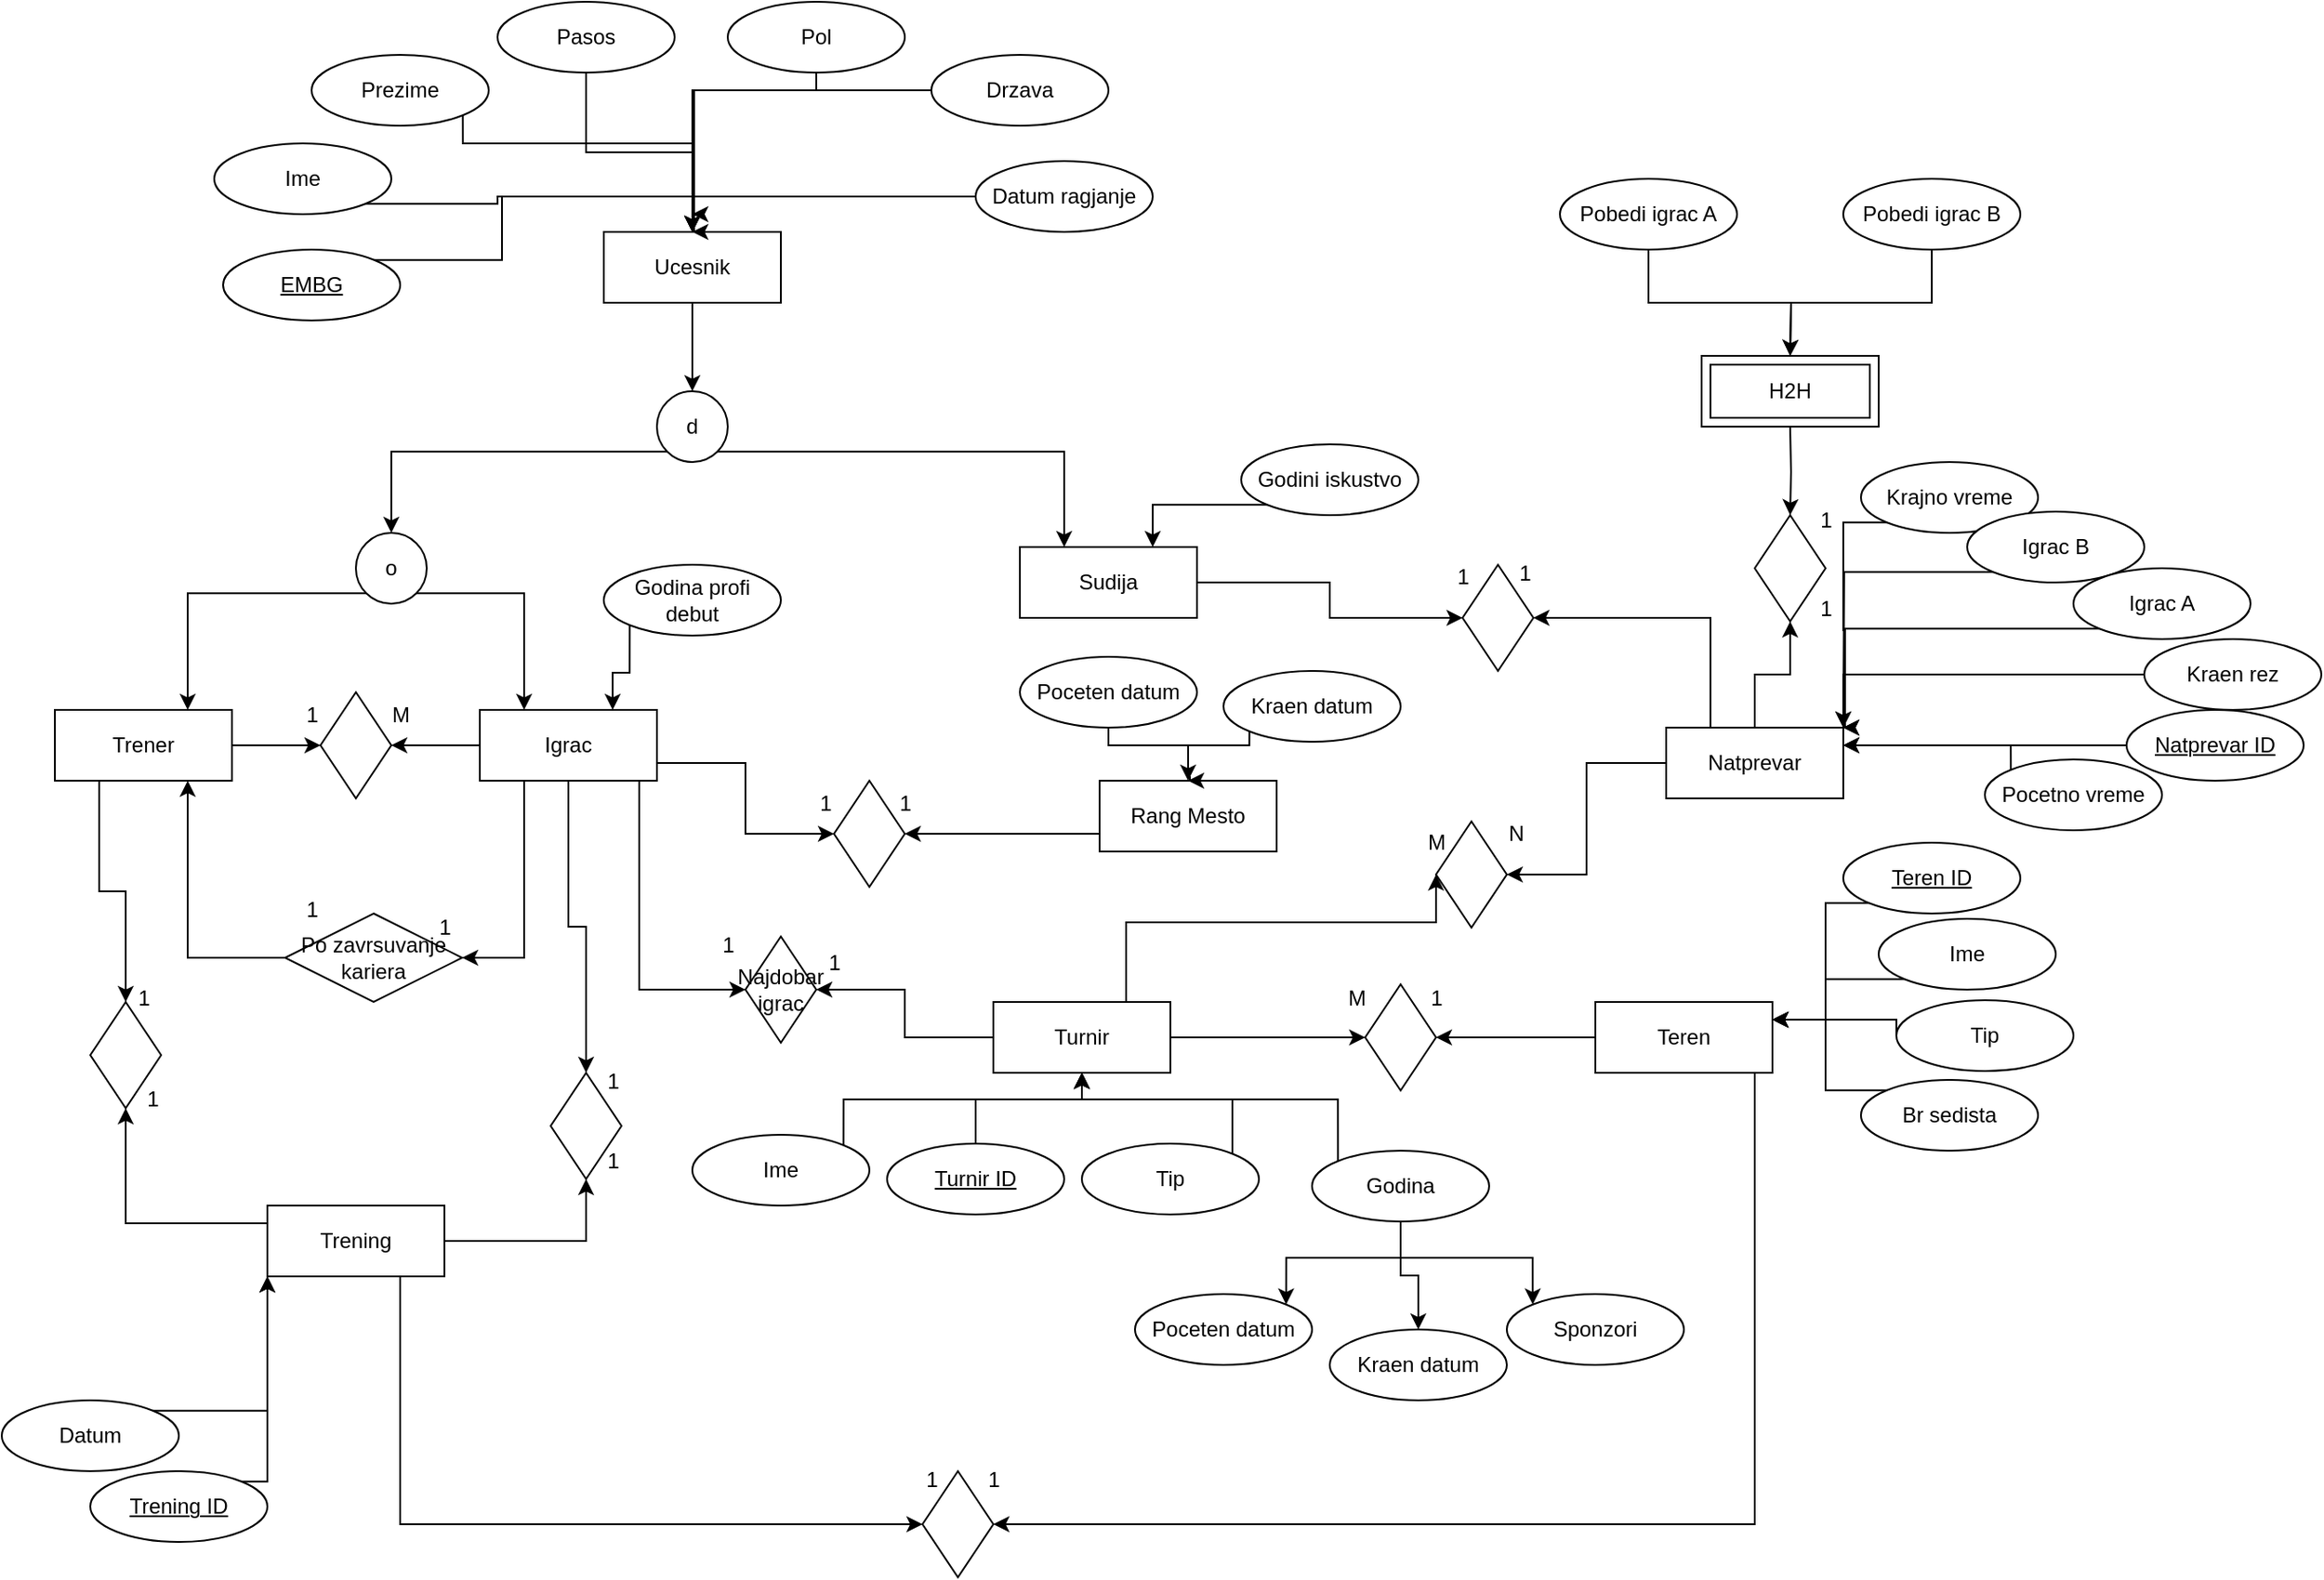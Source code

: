 <mxfile version="24.8.3">
  <diagram name="Page-1" id="zZ71Oto8_5vC2eiHQZZR">
    <mxGraphModel dx="2122" dy="797" grid="1" gridSize="10" guides="1" tooltips="1" connect="1" arrows="1" fold="1" page="1" pageScale="1" pageWidth="850" pageHeight="1100" math="0" shadow="0">
      <root>
        <mxCell id="0" />
        <mxCell id="1" parent="0" />
        <mxCell id="KZhr2ZK5VhdK7OdCJB1y-10" style="edgeStyle=orthogonalEdgeStyle;rounded=0;orthogonalLoop=1;jettySize=auto;html=1;exitX=0.5;exitY=1;exitDx=0;exitDy=0;entryX=0.5;entryY=0;entryDx=0;entryDy=0;" edge="1" parent="1" source="KZhr2ZK5VhdK7OdCJB1y-2" target="KZhr2ZK5VhdK7OdCJB1y-9">
          <mxGeometry relative="1" as="geometry" />
        </mxCell>
        <mxCell id="KZhr2ZK5VhdK7OdCJB1y-2" value="Ucesnik" style="whiteSpace=wrap;html=1;align=center;" vertex="1" parent="1">
          <mxGeometry x="170" y="140" width="100" height="40" as="geometry" />
        </mxCell>
        <mxCell id="KZhr2ZK5VhdK7OdCJB1y-146" style="edgeStyle=orthogonalEdgeStyle;rounded=0;orthogonalLoop=1;jettySize=auto;html=1;exitX=1;exitY=0.5;exitDx=0;exitDy=0;entryX=0;entryY=0.5;entryDx=0;entryDy=0;" edge="1" parent="1" source="KZhr2ZK5VhdK7OdCJB1y-3" target="KZhr2ZK5VhdK7OdCJB1y-142">
          <mxGeometry relative="1" as="geometry" />
        </mxCell>
        <mxCell id="KZhr2ZK5VhdK7OdCJB1y-3" value="Sudija" style="whiteSpace=wrap;html=1;align=center;" vertex="1" parent="1">
          <mxGeometry x="405" y="318" width="100" height="40" as="geometry" />
        </mxCell>
        <mxCell id="KZhr2ZK5VhdK7OdCJB1y-21" style="edgeStyle=orthogonalEdgeStyle;rounded=0;orthogonalLoop=1;jettySize=auto;html=1;exitX=1;exitY=0.5;exitDx=0;exitDy=0;entryX=0;entryY=0.5;entryDx=0;entryDy=0;" edge="1" parent="1" source="KZhr2ZK5VhdK7OdCJB1y-4" target="KZhr2ZK5VhdK7OdCJB1y-19">
          <mxGeometry relative="1" as="geometry" />
        </mxCell>
        <mxCell id="KZhr2ZK5VhdK7OdCJB1y-56" style="edgeStyle=orthogonalEdgeStyle;rounded=0;orthogonalLoop=1;jettySize=auto;html=1;exitX=0.25;exitY=1;exitDx=0;exitDy=0;entryX=0.5;entryY=0;entryDx=0;entryDy=0;" edge="1" parent="1" source="KZhr2ZK5VhdK7OdCJB1y-4" target="KZhr2ZK5VhdK7OdCJB1y-52">
          <mxGeometry relative="1" as="geometry" />
        </mxCell>
        <mxCell id="KZhr2ZK5VhdK7OdCJB1y-4" value="Trener" style="whiteSpace=wrap;html=1;align=center;" vertex="1" parent="1">
          <mxGeometry x="-140" y="410" width="100" height="40" as="geometry" />
        </mxCell>
        <mxCell id="KZhr2ZK5VhdK7OdCJB1y-7" style="edgeStyle=orthogonalEdgeStyle;rounded=0;orthogonalLoop=1;jettySize=auto;html=1;exitX=0.25;exitY=1;exitDx=0;exitDy=0;entryX=1;entryY=0.5;entryDx=0;entryDy=0;" edge="1" parent="1" source="KZhr2ZK5VhdK7OdCJB1y-5" target="KZhr2ZK5VhdK7OdCJB1y-6">
          <mxGeometry relative="1" as="geometry" />
        </mxCell>
        <mxCell id="KZhr2ZK5VhdK7OdCJB1y-20" style="edgeStyle=orthogonalEdgeStyle;rounded=0;orthogonalLoop=1;jettySize=auto;html=1;exitX=0;exitY=0.5;exitDx=0;exitDy=0;entryX=1;entryY=0.5;entryDx=0;entryDy=0;" edge="1" parent="1" source="KZhr2ZK5VhdK7OdCJB1y-5" target="KZhr2ZK5VhdK7OdCJB1y-19">
          <mxGeometry relative="1" as="geometry" />
        </mxCell>
        <mxCell id="KZhr2ZK5VhdK7OdCJB1y-25" style="edgeStyle=orthogonalEdgeStyle;rounded=0;orthogonalLoop=1;jettySize=auto;html=1;exitX=1;exitY=0.75;exitDx=0;exitDy=0;entryX=0;entryY=0.5;entryDx=0;entryDy=0;" edge="1" parent="1" source="KZhr2ZK5VhdK7OdCJB1y-5" target="KZhr2ZK5VhdK7OdCJB1y-24">
          <mxGeometry relative="1" as="geometry" />
        </mxCell>
        <mxCell id="KZhr2ZK5VhdK7OdCJB1y-32" style="edgeStyle=orthogonalEdgeStyle;rounded=0;orthogonalLoop=1;jettySize=auto;html=1;exitX=0.75;exitY=1;exitDx=0;exitDy=0;entryX=0;entryY=0.5;entryDx=0;entryDy=0;" edge="1" parent="1" source="KZhr2ZK5VhdK7OdCJB1y-5" target="KZhr2ZK5VhdK7OdCJB1y-30">
          <mxGeometry relative="1" as="geometry">
            <Array as="points">
              <mxPoint x="190" y="450" />
              <mxPoint x="190" y="568" />
            </Array>
          </mxGeometry>
        </mxCell>
        <mxCell id="KZhr2ZK5VhdK7OdCJB1y-54" style="edgeStyle=orthogonalEdgeStyle;rounded=0;orthogonalLoop=1;jettySize=auto;html=1;exitX=0.5;exitY=1;exitDx=0;exitDy=0;entryX=0.5;entryY=0;entryDx=0;entryDy=0;" edge="1" parent="1" source="KZhr2ZK5VhdK7OdCJB1y-5" target="KZhr2ZK5VhdK7OdCJB1y-51">
          <mxGeometry relative="1" as="geometry" />
        </mxCell>
        <mxCell id="KZhr2ZK5VhdK7OdCJB1y-5" value="Igrac" style="whiteSpace=wrap;html=1;align=center;" vertex="1" parent="1">
          <mxGeometry x="100" y="410" width="100" height="40" as="geometry" />
        </mxCell>
        <mxCell id="KZhr2ZK5VhdK7OdCJB1y-8" style="edgeStyle=orthogonalEdgeStyle;rounded=0;orthogonalLoop=1;jettySize=auto;html=1;exitX=0;exitY=0.5;exitDx=0;exitDy=0;entryX=0.75;entryY=1;entryDx=0;entryDy=0;" edge="1" parent="1" source="KZhr2ZK5VhdK7OdCJB1y-6" target="KZhr2ZK5VhdK7OdCJB1y-4">
          <mxGeometry relative="1" as="geometry" />
        </mxCell>
        <mxCell id="KZhr2ZK5VhdK7OdCJB1y-6" value="Po zavrsuvanje kariera" style="shape=rhombus;perimeter=rhombusPerimeter;whiteSpace=wrap;html=1;align=center;" vertex="1" parent="1">
          <mxGeometry x="-10" y="525" width="100" height="50" as="geometry" />
        </mxCell>
        <mxCell id="KZhr2ZK5VhdK7OdCJB1y-12" style="edgeStyle=orthogonalEdgeStyle;rounded=0;orthogonalLoop=1;jettySize=auto;html=1;exitX=0;exitY=1;exitDx=0;exitDy=0;entryX=0.5;entryY=0;entryDx=0;entryDy=0;" edge="1" parent="1" source="KZhr2ZK5VhdK7OdCJB1y-9" target="KZhr2ZK5VhdK7OdCJB1y-11">
          <mxGeometry relative="1" as="geometry" />
        </mxCell>
        <mxCell id="KZhr2ZK5VhdK7OdCJB1y-13" style="edgeStyle=orthogonalEdgeStyle;rounded=0;orthogonalLoop=1;jettySize=auto;html=1;exitX=1;exitY=1;exitDx=0;exitDy=0;entryX=0.25;entryY=0;entryDx=0;entryDy=0;" edge="1" parent="1" source="KZhr2ZK5VhdK7OdCJB1y-9" target="KZhr2ZK5VhdK7OdCJB1y-3">
          <mxGeometry relative="1" as="geometry" />
        </mxCell>
        <mxCell id="KZhr2ZK5VhdK7OdCJB1y-9" value="d" style="ellipse;whiteSpace=wrap;html=1;align=center;" vertex="1" parent="1">
          <mxGeometry x="200" y="230" width="40" height="40" as="geometry" />
        </mxCell>
        <mxCell id="KZhr2ZK5VhdK7OdCJB1y-14" style="edgeStyle=orthogonalEdgeStyle;rounded=0;orthogonalLoop=1;jettySize=auto;html=1;exitX=0;exitY=1;exitDx=0;exitDy=0;entryX=0.75;entryY=0;entryDx=0;entryDy=0;" edge="1" parent="1" source="KZhr2ZK5VhdK7OdCJB1y-11" target="KZhr2ZK5VhdK7OdCJB1y-4">
          <mxGeometry relative="1" as="geometry" />
        </mxCell>
        <mxCell id="KZhr2ZK5VhdK7OdCJB1y-15" style="edgeStyle=orthogonalEdgeStyle;rounded=0;orthogonalLoop=1;jettySize=auto;html=1;exitX=1;exitY=1;exitDx=0;exitDy=0;entryX=0.25;entryY=0;entryDx=0;entryDy=0;" edge="1" parent="1" source="KZhr2ZK5VhdK7OdCJB1y-11" target="KZhr2ZK5VhdK7OdCJB1y-5">
          <mxGeometry relative="1" as="geometry" />
        </mxCell>
        <mxCell id="KZhr2ZK5VhdK7OdCJB1y-11" value="o" style="ellipse;whiteSpace=wrap;html=1;align=center;" vertex="1" parent="1">
          <mxGeometry x="30" y="310" width="40" height="40" as="geometry" />
        </mxCell>
        <mxCell id="KZhr2ZK5VhdK7OdCJB1y-26" style="edgeStyle=orthogonalEdgeStyle;rounded=0;orthogonalLoop=1;jettySize=auto;html=1;exitX=0;exitY=0.75;exitDx=0;exitDy=0;entryX=1;entryY=0.5;entryDx=0;entryDy=0;" edge="1" parent="1" source="KZhr2ZK5VhdK7OdCJB1y-16" target="KZhr2ZK5VhdK7OdCJB1y-24">
          <mxGeometry relative="1" as="geometry" />
        </mxCell>
        <mxCell id="KZhr2ZK5VhdK7OdCJB1y-16" value="Rang Mesto" style="whiteSpace=wrap;html=1;align=center;" vertex="1" parent="1">
          <mxGeometry x="450" y="450" width="100" height="40" as="geometry" />
        </mxCell>
        <mxCell id="KZhr2ZK5VhdK7OdCJB1y-17" value="1" style="text;html=1;align=center;verticalAlign=middle;resizable=0;points=[];autosize=1;strokeColor=none;fillColor=none;" vertex="1" parent="1">
          <mxGeometry x="65" y="518" width="30" height="30" as="geometry" />
        </mxCell>
        <mxCell id="KZhr2ZK5VhdK7OdCJB1y-18" value="1" style="text;html=1;align=center;verticalAlign=middle;resizable=0;points=[];autosize=1;strokeColor=none;fillColor=none;" vertex="1" parent="1">
          <mxGeometry x="-10" y="508" width="30" height="30" as="geometry" />
        </mxCell>
        <mxCell id="KZhr2ZK5VhdK7OdCJB1y-19" value="" style="shape=rhombus;perimeter=rhombusPerimeter;whiteSpace=wrap;html=1;align=center;" vertex="1" parent="1">
          <mxGeometry x="10" y="400" width="40" height="60" as="geometry" />
        </mxCell>
        <mxCell id="KZhr2ZK5VhdK7OdCJB1y-22" value="1" style="text;html=1;align=center;verticalAlign=middle;resizable=0;points=[];autosize=1;strokeColor=none;fillColor=none;" vertex="1" parent="1">
          <mxGeometry x="-10" y="398" width="30" height="30" as="geometry" />
        </mxCell>
        <mxCell id="KZhr2ZK5VhdK7OdCJB1y-23" value="M" style="text;html=1;align=center;verticalAlign=middle;resizable=0;points=[];autosize=1;strokeColor=none;fillColor=none;" vertex="1" parent="1">
          <mxGeometry x="40" y="398" width="30" height="30" as="geometry" />
        </mxCell>
        <mxCell id="KZhr2ZK5VhdK7OdCJB1y-24" value="" style="shape=rhombus;perimeter=rhombusPerimeter;whiteSpace=wrap;html=1;align=center;" vertex="1" parent="1">
          <mxGeometry x="300" y="450" width="40" height="60" as="geometry" />
        </mxCell>
        <mxCell id="KZhr2ZK5VhdK7OdCJB1y-27" value="1" style="text;html=1;align=center;verticalAlign=middle;resizable=0;points=[];autosize=1;strokeColor=none;fillColor=none;" vertex="1" parent="1">
          <mxGeometry x="280" y="448" width="30" height="30" as="geometry" />
        </mxCell>
        <mxCell id="KZhr2ZK5VhdK7OdCJB1y-28" value="1" style="text;html=1;align=center;verticalAlign=middle;resizable=0;points=[];autosize=1;strokeColor=none;fillColor=none;" vertex="1" parent="1">
          <mxGeometry x="325" y="448" width="30" height="30" as="geometry" />
        </mxCell>
        <mxCell id="KZhr2ZK5VhdK7OdCJB1y-33" style="edgeStyle=orthogonalEdgeStyle;rounded=0;orthogonalLoop=1;jettySize=auto;html=1;exitX=0;exitY=0.5;exitDx=0;exitDy=0;entryX=1;entryY=0.5;entryDx=0;entryDy=0;" edge="1" parent="1" source="KZhr2ZK5VhdK7OdCJB1y-29" target="KZhr2ZK5VhdK7OdCJB1y-30">
          <mxGeometry relative="1" as="geometry" />
        </mxCell>
        <mxCell id="KZhr2ZK5VhdK7OdCJB1y-39" style="edgeStyle=orthogonalEdgeStyle;rounded=0;orthogonalLoop=1;jettySize=auto;html=1;exitX=1;exitY=0.5;exitDx=0;exitDy=0;entryX=0;entryY=0.5;entryDx=0;entryDy=0;" edge="1" parent="1" source="KZhr2ZK5VhdK7OdCJB1y-29" target="KZhr2ZK5VhdK7OdCJB1y-38">
          <mxGeometry relative="1" as="geometry" />
        </mxCell>
        <mxCell id="KZhr2ZK5VhdK7OdCJB1y-66" style="edgeStyle=orthogonalEdgeStyle;rounded=0;orthogonalLoop=1;jettySize=auto;html=1;exitX=0.75;exitY=0;exitDx=0;exitDy=0;entryX=0;entryY=0.5;entryDx=0;entryDy=0;" edge="1" parent="1" source="KZhr2ZK5VhdK7OdCJB1y-29" target="KZhr2ZK5VhdK7OdCJB1y-43">
          <mxGeometry relative="1" as="geometry">
            <Array as="points">
              <mxPoint x="465" y="530" />
              <mxPoint x="640" y="530" />
            </Array>
          </mxGeometry>
        </mxCell>
        <mxCell id="KZhr2ZK5VhdK7OdCJB1y-29" value="Turnir" style="whiteSpace=wrap;html=1;align=center;" vertex="1" parent="1">
          <mxGeometry x="390" y="575" width="100" height="40" as="geometry" />
        </mxCell>
        <mxCell id="KZhr2ZK5VhdK7OdCJB1y-30" value="Najdobar igrac" style="shape=rhombus;perimeter=rhombusPerimeter;whiteSpace=wrap;html=1;align=center;" vertex="1" parent="1">
          <mxGeometry x="250" y="538" width="40" height="60" as="geometry" />
        </mxCell>
        <mxCell id="KZhr2ZK5VhdK7OdCJB1y-55" style="edgeStyle=orthogonalEdgeStyle;rounded=0;orthogonalLoop=1;jettySize=auto;html=1;exitX=1;exitY=0.5;exitDx=0;exitDy=0;entryX=0.5;entryY=1;entryDx=0;entryDy=0;" edge="1" parent="1" source="KZhr2ZK5VhdK7OdCJB1y-31" target="KZhr2ZK5VhdK7OdCJB1y-51">
          <mxGeometry relative="1" as="geometry" />
        </mxCell>
        <mxCell id="KZhr2ZK5VhdK7OdCJB1y-57" style="edgeStyle=orthogonalEdgeStyle;rounded=0;orthogonalLoop=1;jettySize=auto;html=1;exitX=0;exitY=0.25;exitDx=0;exitDy=0;entryX=0.5;entryY=1;entryDx=0;entryDy=0;" edge="1" parent="1" source="KZhr2ZK5VhdK7OdCJB1y-31" target="KZhr2ZK5VhdK7OdCJB1y-52">
          <mxGeometry relative="1" as="geometry" />
        </mxCell>
        <mxCell id="KZhr2ZK5VhdK7OdCJB1y-59" style="edgeStyle=orthogonalEdgeStyle;rounded=0;orthogonalLoop=1;jettySize=auto;html=1;exitX=0.75;exitY=1;exitDx=0;exitDy=0;entryX=0;entryY=0.5;entryDx=0;entryDy=0;" edge="1" parent="1" source="KZhr2ZK5VhdK7OdCJB1y-31" target="KZhr2ZK5VhdK7OdCJB1y-53">
          <mxGeometry relative="1" as="geometry">
            <Array as="points">
              <mxPoint x="55" y="870" />
              <mxPoint x="350" y="870" />
            </Array>
          </mxGeometry>
        </mxCell>
        <mxCell id="KZhr2ZK5VhdK7OdCJB1y-31" value="Trening" style="whiteSpace=wrap;html=1;align=center;" vertex="1" parent="1">
          <mxGeometry x="-20" y="690" width="100" height="40" as="geometry" />
        </mxCell>
        <mxCell id="KZhr2ZK5VhdK7OdCJB1y-34" value="1" style="text;html=1;align=center;verticalAlign=middle;resizable=0;points=[];autosize=1;strokeColor=none;fillColor=none;" vertex="1" parent="1">
          <mxGeometry x="285" y="538" width="30" height="30" as="geometry" />
        </mxCell>
        <mxCell id="KZhr2ZK5VhdK7OdCJB1y-35" value="1" style="text;html=1;align=center;verticalAlign=middle;resizable=0;points=[];autosize=1;strokeColor=none;fillColor=none;" vertex="1" parent="1">
          <mxGeometry x="225" y="528" width="30" height="30" as="geometry" />
        </mxCell>
        <mxCell id="KZhr2ZK5VhdK7OdCJB1y-40" style="edgeStyle=orthogonalEdgeStyle;rounded=0;orthogonalLoop=1;jettySize=auto;html=1;exitX=0;exitY=0.5;exitDx=0;exitDy=0;entryX=1;entryY=0.5;entryDx=0;entryDy=0;" edge="1" parent="1" source="KZhr2ZK5VhdK7OdCJB1y-36" target="KZhr2ZK5VhdK7OdCJB1y-38">
          <mxGeometry relative="1" as="geometry" />
        </mxCell>
        <mxCell id="KZhr2ZK5VhdK7OdCJB1y-58" style="edgeStyle=orthogonalEdgeStyle;rounded=0;orthogonalLoop=1;jettySize=auto;html=1;exitX=0.75;exitY=1;exitDx=0;exitDy=0;entryX=1;entryY=0.5;entryDx=0;entryDy=0;" edge="1" parent="1" source="KZhr2ZK5VhdK7OdCJB1y-36" target="KZhr2ZK5VhdK7OdCJB1y-53">
          <mxGeometry relative="1" as="geometry">
            <Array as="points">
              <mxPoint x="820" y="615" />
              <mxPoint x="820" y="870" />
              <mxPoint x="390" y="870" />
            </Array>
          </mxGeometry>
        </mxCell>
        <mxCell id="KZhr2ZK5VhdK7OdCJB1y-36" value="Teren" style="whiteSpace=wrap;html=1;align=center;" vertex="1" parent="1">
          <mxGeometry x="730" y="575" width="100" height="40" as="geometry" />
        </mxCell>
        <mxCell id="KZhr2ZK5VhdK7OdCJB1y-45" style="edgeStyle=orthogonalEdgeStyle;rounded=0;orthogonalLoop=1;jettySize=auto;html=1;exitX=0;exitY=0.5;exitDx=0;exitDy=0;entryX=1;entryY=0.5;entryDx=0;entryDy=0;" edge="1" parent="1" source="KZhr2ZK5VhdK7OdCJB1y-37" target="KZhr2ZK5VhdK7OdCJB1y-43">
          <mxGeometry relative="1" as="geometry" />
        </mxCell>
        <mxCell id="KZhr2ZK5VhdK7OdCJB1y-69" style="edgeStyle=orthogonalEdgeStyle;rounded=0;orthogonalLoop=1;jettySize=auto;html=1;exitX=0.5;exitY=0;exitDx=0;exitDy=0;entryX=0.5;entryY=1;entryDx=0;entryDy=0;" edge="1" parent="1" source="KZhr2ZK5VhdK7OdCJB1y-37" target="KZhr2ZK5VhdK7OdCJB1y-68">
          <mxGeometry relative="1" as="geometry" />
        </mxCell>
        <mxCell id="KZhr2ZK5VhdK7OdCJB1y-145" style="edgeStyle=orthogonalEdgeStyle;rounded=0;orthogonalLoop=1;jettySize=auto;html=1;exitX=0.25;exitY=0;exitDx=0;exitDy=0;entryX=1;entryY=0.5;entryDx=0;entryDy=0;" edge="1" parent="1" source="KZhr2ZK5VhdK7OdCJB1y-37" target="KZhr2ZK5VhdK7OdCJB1y-142">
          <mxGeometry relative="1" as="geometry" />
        </mxCell>
        <mxCell id="KZhr2ZK5VhdK7OdCJB1y-37" value="Natprevar" style="whiteSpace=wrap;html=1;align=center;" vertex="1" parent="1">
          <mxGeometry x="770" y="420" width="100" height="40" as="geometry" />
        </mxCell>
        <mxCell id="KZhr2ZK5VhdK7OdCJB1y-38" value="" style="shape=rhombus;perimeter=rhombusPerimeter;whiteSpace=wrap;html=1;align=center;" vertex="1" parent="1">
          <mxGeometry x="600" y="565" width="40" height="60" as="geometry" />
        </mxCell>
        <mxCell id="KZhr2ZK5VhdK7OdCJB1y-41" value="M" style="text;html=1;align=center;verticalAlign=middle;resizable=0;points=[];autosize=1;strokeColor=none;fillColor=none;" vertex="1" parent="1">
          <mxGeometry x="580" y="558" width="30" height="30" as="geometry" />
        </mxCell>
        <mxCell id="KZhr2ZK5VhdK7OdCJB1y-42" value="1" style="text;html=1;align=center;verticalAlign=middle;resizable=0;points=[];autosize=1;strokeColor=none;fillColor=none;" vertex="1" parent="1">
          <mxGeometry x="625" y="558" width="30" height="30" as="geometry" />
        </mxCell>
        <mxCell id="KZhr2ZK5VhdK7OdCJB1y-43" value="" style="shape=rhombus;perimeter=rhombusPerimeter;whiteSpace=wrap;html=1;align=center;" vertex="1" parent="1">
          <mxGeometry x="640" y="473" width="40" height="60" as="geometry" />
        </mxCell>
        <mxCell id="KZhr2ZK5VhdK7OdCJB1y-46" value="M" style="text;html=1;align=center;verticalAlign=middle;resizable=0;points=[];autosize=1;strokeColor=none;fillColor=none;" vertex="1" parent="1">
          <mxGeometry x="625" y="470" width="30" height="30" as="geometry" />
        </mxCell>
        <mxCell id="KZhr2ZK5VhdK7OdCJB1y-47" value="N" style="text;html=1;align=center;verticalAlign=middle;resizable=0;points=[];autosize=1;strokeColor=none;fillColor=none;" vertex="1" parent="1">
          <mxGeometry x="670" y="465" width="30" height="30" as="geometry" />
        </mxCell>
        <mxCell id="KZhr2ZK5VhdK7OdCJB1y-50" style="edgeStyle=orthogonalEdgeStyle;rounded=0;orthogonalLoop=1;jettySize=auto;html=1;exitX=1;exitY=0;exitDx=0;exitDy=0;entryX=0;entryY=1;entryDx=0;entryDy=0;" edge="1" parent="1" source="KZhr2ZK5VhdK7OdCJB1y-49" target="KZhr2ZK5VhdK7OdCJB1y-31">
          <mxGeometry relative="1" as="geometry" />
        </mxCell>
        <mxCell id="KZhr2ZK5VhdK7OdCJB1y-49" value="Datum" style="ellipse;whiteSpace=wrap;html=1;align=center;" vertex="1" parent="1">
          <mxGeometry x="-170" y="800" width="100" height="40" as="geometry" />
        </mxCell>
        <mxCell id="KZhr2ZK5VhdK7OdCJB1y-51" value="" style="shape=rhombus;perimeter=rhombusPerimeter;whiteSpace=wrap;html=1;align=center;" vertex="1" parent="1">
          <mxGeometry x="140" y="615" width="40" height="60" as="geometry" />
        </mxCell>
        <mxCell id="KZhr2ZK5VhdK7OdCJB1y-52" value="" style="shape=rhombus;perimeter=rhombusPerimeter;whiteSpace=wrap;html=1;align=center;" vertex="1" parent="1">
          <mxGeometry x="-120" y="575" width="40" height="60" as="geometry" />
        </mxCell>
        <mxCell id="KZhr2ZK5VhdK7OdCJB1y-53" value="" style="shape=rhombus;perimeter=rhombusPerimeter;whiteSpace=wrap;html=1;align=center;" vertex="1" parent="1">
          <mxGeometry x="350" y="840" width="40" height="60" as="geometry" />
        </mxCell>
        <mxCell id="KZhr2ZK5VhdK7OdCJB1y-60" value="1" style="text;html=1;align=center;verticalAlign=middle;resizable=0;points=[];autosize=1;strokeColor=none;fillColor=none;" vertex="1" parent="1">
          <mxGeometry x="-105" y="558" width="30" height="30" as="geometry" />
        </mxCell>
        <mxCell id="KZhr2ZK5VhdK7OdCJB1y-61" value="1" style="text;html=1;align=center;verticalAlign=middle;resizable=0;points=[];autosize=1;strokeColor=none;fillColor=none;" vertex="1" parent="1">
          <mxGeometry x="-100" y="615" width="30" height="30" as="geometry" />
        </mxCell>
        <mxCell id="KZhr2ZK5VhdK7OdCJB1y-62" value="1" style="text;html=1;align=center;verticalAlign=middle;resizable=0;points=[];autosize=1;strokeColor=none;fillColor=none;" vertex="1" parent="1">
          <mxGeometry x="160" y="605" width="30" height="30" as="geometry" />
        </mxCell>
        <mxCell id="KZhr2ZK5VhdK7OdCJB1y-63" value="1" style="text;html=1;align=center;verticalAlign=middle;resizable=0;points=[];autosize=1;strokeColor=none;fillColor=none;" vertex="1" parent="1">
          <mxGeometry x="160" y="650" width="30" height="30" as="geometry" />
        </mxCell>
        <mxCell id="KZhr2ZK5VhdK7OdCJB1y-64" value="1" style="text;html=1;align=center;verticalAlign=middle;resizable=0;points=[];autosize=1;strokeColor=none;fillColor=none;" vertex="1" parent="1">
          <mxGeometry x="340" y="830" width="30" height="30" as="geometry" />
        </mxCell>
        <mxCell id="KZhr2ZK5VhdK7OdCJB1y-65" value="1" style="text;html=1;align=center;verticalAlign=middle;resizable=0;points=[];autosize=1;strokeColor=none;fillColor=none;" vertex="1" parent="1">
          <mxGeometry x="375" y="830" width="30" height="30" as="geometry" />
        </mxCell>
        <mxCell id="KZhr2ZK5VhdK7OdCJB1y-70" style="edgeStyle=orthogonalEdgeStyle;rounded=0;orthogonalLoop=1;jettySize=auto;html=1;exitX=0.5;exitY=1;exitDx=0;exitDy=0;entryX=0.5;entryY=0;entryDx=0;entryDy=0;" edge="1" parent="1" target="KZhr2ZK5VhdK7OdCJB1y-68">
          <mxGeometry relative="1" as="geometry">
            <mxPoint x="840" y="250" as="sourcePoint" />
          </mxGeometry>
        </mxCell>
        <mxCell id="KZhr2ZK5VhdK7OdCJB1y-68" value="" style="shape=rhombus;perimeter=rhombusPerimeter;whiteSpace=wrap;html=1;align=center;" vertex="1" parent="1">
          <mxGeometry x="820" y="300" width="40" height="60" as="geometry" />
        </mxCell>
        <mxCell id="KZhr2ZK5VhdK7OdCJB1y-71" value="1" style="text;html=1;align=center;verticalAlign=middle;resizable=0;points=[];autosize=1;strokeColor=none;fillColor=none;" vertex="1" parent="1">
          <mxGeometry x="845" y="288" width="30" height="30" as="geometry" />
        </mxCell>
        <mxCell id="KZhr2ZK5VhdK7OdCJB1y-72" value="1" style="text;html=1;align=center;verticalAlign=middle;resizable=0;points=[];autosize=1;strokeColor=none;fillColor=none;" vertex="1" parent="1">
          <mxGeometry x="845" y="338" width="30" height="30" as="geometry" />
        </mxCell>
        <mxCell id="KZhr2ZK5VhdK7OdCJB1y-76" style="edgeStyle=orthogonalEdgeStyle;rounded=0;orthogonalLoop=1;jettySize=auto;html=1;exitX=0.5;exitY=1;exitDx=0;exitDy=0;" edge="1" parent="1" source="KZhr2ZK5VhdK7OdCJB1y-73">
          <mxGeometry relative="1" as="geometry">
            <mxPoint x="840" y="210" as="targetPoint" />
          </mxGeometry>
        </mxCell>
        <mxCell id="KZhr2ZK5VhdK7OdCJB1y-73" value="Pobedi igrac B" style="ellipse;whiteSpace=wrap;html=1;align=center;" vertex="1" parent="1">
          <mxGeometry x="870" y="110" width="100" height="40" as="geometry" />
        </mxCell>
        <mxCell id="KZhr2ZK5VhdK7OdCJB1y-75" style="edgeStyle=orthogonalEdgeStyle;rounded=0;orthogonalLoop=1;jettySize=auto;html=1;exitX=0.5;exitY=1;exitDx=0;exitDy=0;entryX=0.5;entryY=0;entryDx=0;entryDy=0;" edge="1" parent="1" source="KZhr2ZK5VhdK7OdCJB1y-74">
          <mxGeometry relative="1" as="geometry">
            <mxPoint x="840" y="210" as="targetPoint" />
          </mxGeometry>
        </mxCell>
        <mxCell id="KZhr2ZK5VhdK7OdCJB1y-74" value="Pobedi igrac A" style="ellipse;whiteSpace=wrap;html=1;align=center;" vertex="1" parent="1">
          <mxGeometry x="710" y="110" width="100" height="40" as="geometry" />
        </mxCell>
        <mxCell id="KZhr2ZK5VhdK7OdCJB1y-77" value="H2H" style="shape=ext;margin=3;double=1;whiteSpace=wrap;html=1;align=center;" vertex="1" parent="1">
          <mxGeometry x="790" y="210" width="100" height="40" as="geometry" />
        </mxCell>
        <mxCell id="KZhr2ZK5VhdK7OdCJB1y-85" style="edgeStyle=orthogonalEdgeStyle;rounded=0;orthogonalLoop=1;jettySize=auto;html=1;exitX=0;exitY=0.5;exitDx=0;exitDy=0;entryX=0.5;entryY=0;entryDx=0;entryDy=0;" edge="1" parent="1" source="KZhr2ZK5VhdK7OdCJB1y-78" target="KZhr2ZK5VhdK7OdCJB1y-2">
          <mxGeometry relative="1" as="geometry" />
        </mxCell>
        <mxCell id="KZhr2ZK5VhdK7OdCJB1y-78" value="Datum ragjanje" style="ellipse;whiteSpace=wrap;html=1;align=center;" vertex="1" parent="1">
          <mxGeometry x="380" y="100" width="100" height="40" as="geometry" />
        </mxCell>
        <mxCell id="KZhr2ZK5VhdK7OdCJB1y-89" style="edgeStyle=orthogonalEdgeStyle;rounded=0;orthogonalLoop=1;jettySize=auto;html=1;exitX=1;exitY=1;exitDx=0;exitDy=0;entryX=0.5;entryY=0;entryDx=0;entryDy=0;" edge="1" parent="1" source="KZhr2ZK5VhdK7OdCJB1y-79" target="KZhr2ZK5VhdK7OdCJB1y-2">
          <mxGeometry relative="1" as="geometry" />
        </mxCell>
        <mxCell id="KZhr2ZK5VhdK7OdCJB1y-79" value="Ime" style="ellipse;whiteSpace=wrap;html=1;align=center;" vertex="1" parent="1">
          <mxGeometry x="-50" y="90" width="100" height="40" as="geometry" />
        </mxCell>
        <mxCell id="KZhr2ZK5VhdK7OdCJB1y-88" style="edgeStyle=orthogonalEdgeStyle;rounded=0;orthogonalLoop=1;jettySize=auto;html=1;exitX=1;exitY=1;exitDx=0;exitDy=0;" edge="1" parent="1" source="KZhr2ZK5VhdK7OdCJB1y-80">
          <mxGeometry relative="1" as="geometry">
            <mxPoint x="220" y="130" as="targetPoint" />
            <Array as="points">
              <mxPoint x="90" y="90" />
              <mxPoint x="221" y="90" />
            </Array>
          </mxGeometry>
        </mxCell>
        <mxCell id="KZhr2ZK5VhdK7OdCJB1y-80" value="Prezime" style="ellipse;whiteSpace=wrap;html=1;align=center;" vertex="1" parent="1">
          <mxGeometry x="5" y="40" width="100" height="40" as="geometry" />
        </mxCell>
        <mxCell id="KZhr2ZK5VhdK7OdCJB1y-87" style="edgeStyle=orthogonalEdgeStyle;rounded=0;orthogonalLoop=1;jettySize=auto;html=1;exitX=0.5;exitY=1;exitDx=0;exitDy=0;" edge="1" parent="1" source="KZhr2ZK5VhdK7OdCJB1y-81">
          <mxGeometry relative="1" as="geometry">
            <mxPoint x="220" y="140" as="targetPoint" />
          </mxGeometry>
        </mxCell>
        <mxCell id="KZhr2ZK5VhdK7OdCJB1y-81" value="Pasos" style="ellipse;whiteSpace=wrap;html=1;align=center;" vertex="1" parent="1">
          <mxGeometry x="110" y="10" width="100" height="40" as="geometry" />
        </mxCell>
        <mxCell id="KZhr2ZK5VhdK7OdCJB1y-84" style="edgeStyle=orthogonalEdgeStyle;rounded=0;orthogonalLoop=1;jettySize=auto;html=1;exitX=0;exitY=0.5;exitDx=0;exitDy=0;entryX=0.5;entryY=0;entryDx=0;entryDy=0;" edge="1" parent="1" source="KZhr2ZK5VhdK7OdCJB1y-82" target="KZhr2ZK5VhdK7OdCJB1y-2">
          <mxGeometry relative="1" as="geometry" />
        </mxCell>
        <mxCell id="KZhr2ZK5VhdK7OdCJB1y-82" value="Drzava" style="ellipse;whiteSpace=wrap;html=1;align=center;" vertex="1" parent="1">
          <mxGeometry x="355" y="40" width="100" height="40" as="geometry" />
        </mxCell>
        <mxCell id="KZhr2ZK5VhdK7OdCJB1y-86" style="edgeStyle=orthogonalEdgeStyle;rounded=0;orthogonalLoop=1;jettySize=auto;html=1;exitX=0.5;exitY=1;exitDx=0;exitDy=0;" edge="1" parent="1" source="KZhr2ZK5VhdK7OdCJB1y-83">
          <mxGeometry relative="1" as="geometry">
            <mxPoint x="220" y="140" as="targetPoint" />
            <Array as="points">
              <mxPoint x="290" y="60" />
              <mxPoint x="221" y="60" />
            </Array>
          </mxGeometry>
        </mxCell>
        <mxCell id="KZhr2ZK5VhdK7OdCJB1y-83" value="Pol" style="ellipse;whiteSpace=wrap;html=1;align=center;" vertex="1" parent="1">
          <mxGeometry x="240" y="10" width="100" height="40" as="geometry" />
        </mxCell>
        <mxCell id="KZhr2ZK5VhdK7OdCJB1y-91" style="edgeStyle=orthogonalEdgeStyle;rounded=0;orthogonalLoop=1;jettySize=auto;html=1;exitX=1;exitY=0;exitDx=0;exitDy=0;entryX=0.5;entryY=0;entryDx=0;entryDy=0;" edge="1" parent="1" source="KZhr2ZK5VhdK7OdCJB1y-90" target="KZhr2ZK5VhdK7OdCJB1y-2">
          <mxGeometry relative="1" as="geometry" />
        </mxCell>
        <mxCell id="KZhr2ZK5VhdK7OdCJB1y-90" value="&lt;u&gt;EMBG&lt;/u&gt;" style="ellipse;whiteSpace=wrap;html=1;align=center;" vertex="1" parent="1">
          <mxGeometry x="-45" y="150" width="100" height="40" as="geometry" />
        </mxCell>
        <mxCell id="KZhr2ZK5VhdK7OdCJB1y-93" style="edgeStyle=orthogonalEdgeStyle;rounded=0;orthogonalLoop=1;jettySize=auto;html=1;exitX=0;exitY=1;exitDx=0;exitDy=0;entryX=0.75;entryY=0;entryDx=0;entryDy=0;" edge="1" parent="1" source="KZhr2ZK5VhdK7OdCJB1y-92" target="KZhr2ZK5VhdK7OdCJB1y-5">
          <mxGeometry relative="1" as="geometry" />
        </mxCell>
        <mxCell id="KZhr2ZK5VhdK7OdCJB1y-92" value="Godina profi debut" style="ellipse;whiteSpace=wrap;html=1;align=center;" vertex="1" parent="1">
          <mxGeometry x="170" y="328" width="100" height="40" as="geometry" />
        </mxCell>
        <mxCell id="KZhr2ZK5VhdK7OdCJB1y-96" style="edgeStyle=orthogonalEdgeStyle;rounded=0;orthogonalLoop=1;jettySize=auto;html=1;exitX=0.5;exitY=1;exitDx=0;exitDy=0;entryX=0.5;entryY=0;entryDx=0;entryDy=0;" edge="1" parent="1" source="KZhr2ZK5VhdK7OdCJB1y-94" target="KZhr2ZK5VhdK7OdCJB1y-16">
          <mxGeometry relative="1" as="geometry">
            <Array as="points">
              <mxPoint x="455" y="430" />
              <mxPoint x="500" y="430" />
            </Array>
          </mxGeometry>
        </mxCell>
        <mxCell id="KZhr2ZK5VhdK7OdCJB1y-94" value="Poceten datum" style="ellipse;whiteSpace=wrap;html=1;align=center;" vertex="1" parent="1">
          <mxGeometry x="405" y="380" width="100" height="40" as="geometry" />
        </mxCell>
        <mxCell id="KZhr2ZK5VhdK7OdCJB1y-97" style="edgeStyle=orthogonalEdgeStyle;rounded=0;orthogonalLoop=1;jettySize=auto;html=1;exitX=0;exitY=1;exitDx=0;exitDy=0;" edge="1" parent="1" source="KZhr2ZK5VhdK7OdCJB1y-95">
          <mxGeometry relative="1" as="geometry">
            <mxPoint x="500" y="450" as="targetPoint" />
            <Array as="points">
              <mxPoint x="535" y="430" />
              <mxPoint x="500" y="430" />
              <mxPoint x="500" y="448" />
              <mxPoint x="501" y="448" />
            </Array>
          </mxGeometry>
        </mxCell>
        <mxCell id="KZhr2ZK5VhdK7OdCJB1y-95" value="Kraen datum" style="ellipse;whiteSpace=wrap;html=1;align=center;" vertex="1" parent="1">
          <mxGeometry x="520" y="388" width="100" height="40" as="geometry" />
        </mxCell>
        <mxCell id="KZhr2ZK5VhdK7OdCJB1y-99" style="edgeStyle=orthogonalEdgeStyle;rounded=0;orthogonalLoop=1;jettySize=auto;html=1;exitX=0;exitY=1;exitDx=0;exitDy=0;entryX=0.75;entryY=0;entryDx=0;entryDy=0;" edge="1" parent="1" source="KZhr2ZK5VhdK7OdCJB1y-98" target="KZhr2ZK5VhdK7OdCJB1y-3">
          <mxGeometry relative="1" as="geometry" />
        </mxCell>
        <mxCell id="KZhr2ZK5VhdK7OdCJB1y-98" value="Godini iskustvo" style="ellipse;whiteSpace=wrap;html=1;align=center;" vertex="1" parent="1">
          <mxGeometry x="530" y="260" width="100" height="40" as="geometry" />
        </mxCell>
        <mxCell id="KZhr2ZK5VhdK7OdCJB1y-103" style="edgeStyle=orthogonalEdgeStyle;rounded=0;orthogonalLoop=1;jettySize=auto;html=1;exitX=1;exitY=0;exitDx=0;exitDy=0;entryX=0.5;entryY=1;entryDx=0;entryDy=0;" edge="1" parent="1" source="KZhr2ZK5VhdK7OdCJB1y-100" target="KZhr2ZK5VhdK7OdCJB1y-29">
          <mxGeometry relative="1" as="geometry">
            <Array as="points">
              <mxPoint x="305" y="630" />
              <mxPoint x="440" y="630" />
            </Array>
          </mxGeometry>
        </mxCell>
        <mxCell id="KZhr2ZK5VhdK7OdCJB1y-100" value="Ime" style="ellipse;whiteSpace=wrap;html=1;align=center;" vertex="1" parent="1">
          <mxGeometry x="220" y="650" width="100" height="40" as="geometry" />
        </mxCell>
        <mxCell id="KZhr2ZK5VhdK7OdCJB1y-102" style="edgeStyle=orthogonalEdgeStyle;rounded=0;orthogonalLoop=1;jettySize=auto;html=1;exitX=0;exitY=0;exitDx=0;exitDy=0;entryX=0.5;entryY=1;entryDx=0;entryDy=0;" edge="1" parent="1" source="KZhr2ZK5VhdK7OdCJB1y-101" target="KZhr2ZK5VhdK7OdCJB1y-29">
          <mxGeometry relative="1" as="geometry">
            <Array as="points">
              <mxPoint x="525" y="630" />
              <mxPoint x="440" y="630" />
            </Array>
          </mxGeometry>
        </mxCell>
        <mxCell id="KZhr2ZK5VhdK7OdCJB1y-101" value="Tip" style="ellipse;whiteSpace=wrap;html=1;align=center;" vertex="1" parent="1">
          <mxGeometry x="440" y="655" width="100" height="40" as="geometry" />
        </mxCell>
        <mxCell id="KZhr2ZK5VhdK7OdCJB1y-118" style="edgeStyle=orthogonalEdgeStyle;rounded=0;orthogonalLoop=1;jettySize=auto;html=1;exitX=0.5;exitY=0;exitDx=0;exitDy=0;entryX=0.5;entryY=1;entryDx=0;entryDy=0;" edge="1" parent="1" source="KZhr2ZK5VhdK7OdCJB1y-104" target="KZhr2ZK5VhdK7OdCJB1y-29">
          <mxGeometry relative="1" as="geometry">
            <Array as="points">
              <mxPoint x="380" y="630" />
              <mxPoint x="440" y="630" />
            </Array>
          </mxGeometry>
        </mxCell>
        <mxCell id="KZhr2ZK5VhdK7OdCJB1y-104" value="&lt;u&gt;Turnir ID&lt;/u&gt;" style="ellipse;whiteSpace=wrap;html=1;align=center;" vertex="1" parent="1">
          <mxGeometry x="330" y="655" width="100" height="40" as="geometry" />
        </mxCell>
        <mxCell id="KZhr2ZK5VhdK7OdCJB1y-112" style="edgeStyle=orthogonalEdgeStyle;rounded=0;orthogonalLoop=1;jettySize=auto;html=1;exitX=0;exitY=1;exitDx=0;exitDy=0;entryX=1;entryY=0.25;entryDx=0;entryDy=0;" edge="1" parent="1" source="KZhr2ZK5VhdK7OdCJB1y-106" target="KZhr2ZK5VhdK7OdCJB1y-36">
          <mxGeometry relative="1" as="geometry" />
        </mxCell>
        <mxCell id="KZhr2ZK5VhdK7OdCJB1y-106" value="Ime" style="ellipse;whiteSpace=wrap;html=1;align=center;" vertex="1" parent="1">
          <mxGeometry x="890" y="528" width="100" height="40" as="geometry" />
        </mxCell>
        <mxCell id="KZhr2ZK5VhdK7OdCJB1y-111" style="edgeStyle=orthogonalEdgeStyle;rounded=0;orthogonalLoop=1;jettySize=auto;html=1;exitX=0;exitY=0.5;exitDx=0;exitDy=0;entryX=1;entryY=0.25;entryDx=0;entryDy=0;" edge="1" parent="1" source="KZhr2ZK5VhdK7OdCJB1y-107" target="KZhr2ZK5VhdK7OdCJB1y-36">
          <mxGeometry relative="1" as="geometry">
            <Array as="points">
              <mxPoint x="900" y="585" />
            </Array>
          </mxGeometry>
        </mxCell>
        <mxCell id="KZhr2ZK5VhdK7OdCJB1y-107" value="Tip" style="ellipse;whiteSpace=wrap;html=1;align=center;" vertex="1" parent="1">
          <mxGeometry x="900" y="574" width="100" height="40" as="geometry" />
        </mxCell>
        <mxCell id="KZhr2ZK5VhdK7OdCJB1y-113" style="edgeStyle=orthogonalEdgeStyle;rounded=0;orthogonalLoop=1;jettySize=auto;html=1;exitX=0;exitY=1;exitDx=0;exitDy=0;entryX=1;entryY=0.25;entryDx=0;entryDy=0;" edge="1" parent="1" source="KZhr2ZK5VhdK7OdCJB1y-108" target="KZhr2ZK5VhdK7OdCJB1y-36">
          <mxGeometry relative="1" as="geometry">
            <Array as="points">
              <mxPoint x="860" y="519" />
              <mxPoint x="860" y="585" />
            </Array>
          </mxGeometry>
        </mxCell>
        <mxCell id="KZhr2ZK5VhdK7OdCJB1y-108" value="&lt;u&gt;Teren ID&lt;/u&gt;" style="ellipse;whiteSpace=wrap;html=1;align=center;" vertex="1" parent="1">
          <mxGeometry x="870" y="485" width="100" height="40" as="geometry" />
        </mxCell>
        <mxCell id="KZhr2ZK5VhdK7OdCJB1y-110" style="edgeStyle=orthogonalEdgeStyle;rounded=0;orthogonalLoop=1;jettySize=auto;html=1;exitX=0;exitY=0;exitDx=0;exitDy=0;entryX=1;entryY=0.25;entryDx=0;entryDy=0;" edge="1" parent="1" source="KZhr2ZK5VhdK7OdCJB1y-109" target="KZhr2ZK5VhdK7OdCJB1y-36">
          <mxGeometry relative="1" as="geometry">
            <Array as="points">
              <mxPoint x="860" y="625" />
              <mxPoint x="860" y="585" />
            </Array>
          </mxGeometry>
        </mxCell>
        <mxCell id="KZhr2ZK5VhdK7OdCJB1y-109" value="Br sedista" style="ellipse;whiteSpace=wrap;html=1;align=center;" vertex="1" parent="1">
          <mxGeometry x="880" y="619" width="100" height="40" as="geometry" />
        </mxCell>
        <mxCell id="KZhr2ZK5VhdK7OdCJB1y-119" style="edgeStyle=orthogonalEdgeStyle;rounded=0;orthogonalLoop=1;jettySize=auto;html=1;exitX=0;exitY=0;exitDx=0;exitDy=0;entryX=0.5;entryY=1;entryDx=0;entryDy=0;" edge="1" parent="1" source="KZhr2ZK5VhdK7OdCJB1y-114" target="KZhr2ZK5VhdK7OdCJB1y-29">
          <mxGeometry relative="1" as="geometry">
            <Array as="points">
              <mxPoint x="585" y="630" />
              <mxPoint x="440" y="630" />
            </Array>
          </mxGeometry>
        </mxCell>
        <mxCell id="KZhr2ZK5VhdK7OdCJB1y-120" style="edgeStyle=orthogonalEdgeStyle;rounded=0;orthogonalLoop=1;jettySize=auto;html=1;exitX=0.5;exitY=1;exitDx=0;exitDy=0;entryX=1;entryY=0;entryDx=0;entryDy=0;" edge="1" parent="1" source="KZhr2ZK5VhdK7OdCJB1y-114" target="KZhr2ZK5VhdK7OdCJB1y-115">
          <mxGeometry relative="1" as="geometry" />
        </mxCell>
        <mxCell id="KZhr2ZK5VhdK7OdCJB1y-121" style="edgeStyle=orthogonalEdgeStyle;rounded=0;orthogonalLoop=1;jettySize=auto;html=1;exitX=0.5;exitY=1;exitDx=0;exitDy=0;entryX=0.5;entryY=0;entryDx=0;entryDy=0;" edge="1" parent="1" source="KZhr2ZK5VhdK7OdCJB1y-114" target="KZhr2ZK5VhdK7OdCJB1y-116">
          <mxGeometry relative="1" as="geometry" />
        </mxCell>
        <mxCell id="KZhr2ZK5VhdK7OdCJB1y-122" style="edgeStyle=orthogonalEdgeStyle;rounded=0;orthogonalLoop=1;jettySize=auto;html=1;exitX=0.5;exitY=1;exitDx=0;exitDy=0;entryX=0;entryY=0;entryDx=0;entryDy=0;" edge="1" parent="1" source="KZhr2ZK5VhdK7OdCJB1y-114" target="KZhr2ZK5VhdK7OdCJB1y-117">
          <mxGeometry relative="1" as="geometry" />
        </mxCell>
        <mxCell id="KZhr2ZK5VhdK7OdCJB1y-114" value="Godina" style="ellipse;whiteSpace=wrap;html=1;align=center;" vertex="1" parent="1">
          <mxGeometry x="570" y="659" width="100" height="40" as="geometry" />
        </mxCell>
        <mxCell id="KZhr2ZK5VhdK7OdCJB1y-115" value="Poceten datum" style="ellipse;whiteSpace=wrap;html=1;align=center;" vertex="1" parent="1">
          <mxGeometry x="470" y="740" width="100" height="40" as="geometry" />
        </mxCell>
        <mxCell id="KZhr2ZK5VhdK7OdCJB1y-116" value="Kraen datum" style="ellipse;whiteSpace=wrap;html=1;align=center;" vertex="1" parent="1">
          <mxGeometry x="580" y="760" width="100" height="40" as="geometry" />
        </mxCell>
        <mxCell id="KZhr2ZK5VhdK7OdCJB1y-117" value="Sponzori" style="ellipse;whiteSpace=wrap;html=1;align=center;" vertex="1" parent="1">
          <mxGeometry x="680" y="740" width="100" height="40" as="geometry" />
        </mxCell>
        <mxCell id="KZhr2ZK5VhdK7OdCJB1y-136" style="edgeStyle=orthogonalEdgeStyle;rounded=0;orthogonalLoop=1;jettySize=auto;html=1;exitX=0;exitY=1;exitDx=0;exitDy=0;" edge="1" parent="1" source="KZhr2ZK5VhdK7OdCJB1y-123">
          <mxGeometry relative="1" as="geometry">
            <mxPoint x="870" y="420" as="targetPoint" />
            <Array as="points">
              <mxPoint x="870" y="304" />
              <mxPoint x="870" y="365" />
              <mxPoint x="871" y="365" />
            </Array>
          </mxGeometry>
        </mxCell>
        <mxCell id="KZhr2ZK5VhdK7OdCJB1y-123" value="Krajno vreme" style="ellipse;whiteSpace=wrap;html=1;align=center;" vertex="1" parent="1">
          <mxGeometry x="880" y="270" width="100" height="40" as="geometry" />
        </mxCell>
        <mxCell id="KZhr2ZK5VhdK7OdCJB1y-131" style="edgeStyle=orthogonalEdgeStyle;rounded=0;orthogonalLoop=1;jettySize=auto;html=1;exitX=0;exitY=0;exitDx=0;exitDy=0;entryX=1;entryY=0.25;entryDx=0;entryDy=0;" edge="1" parent="1" source="KZhr2ZK5VhdK7OdCJB1y-124" target="KZhr2ZK5VhdK7OdCJB1y-37">
          <mxGeometry relative="1" as="geometry">
            <Array as="points">
              <mxPoint x="965" y="430" />
            </Array>
          </mxGeometry>
        </mxCell>
        <mxCell id="KZhr2ZK5VhdK7OdCJB1y-124" value="Pocetno vreme" style="ellipse;whiteSpace=wrap;html=1;align=center;" vertex="1" parent="1">
          <mxGeometry x="950" y="438" width="100" height="40" as="geometry" />
        </mxCell>
        <mxCell id="KZhr2ZK5VhdK7OdCJB1y-135" style="edgeStyle=orthogonalEdgeStyle;rounded=0;orthogonalLoop=1;jettySize=auto;html=1;exitX=0;exitY=1;exitDx=0;exitDy=0;" edge="1" parent="1" source="KZhr2ZK5VhdK7OdCJB1y-125">
          <mxGeometry relative="1" as="geometry">
            <mxPoint x="870" y="420" as="targetPoint" />
          </mxGeometry>
        </mxCell>
        <mxCell id="KZhr2ZK5VhdK7OdCJB1y-125" value="Igrac B" style="ellipse;whiteSpace=wrap;html=1;align=center;" vertex="1" parent="1">
          <mxGeometry x="940" y="298" width="100" height="40" as="geometry" />
        </mxCell>
        <mxCell id="KZhr2ZK5VhdK7OdCJB1y-134" style="edgeStyle=orthogonalEdgeStyle;rounded=0;orthogonalLoop=1;jettySize=auto;html=1;exitX=0;exitY=1;exitDx=0;exitDy=0;" edge="1" parent="1" source="KZhr2ZK5VhdK7OdCJB1y-126">
          <mxGeometry relative="1" as="geometry">
            <mxPoint x="870" y="420" as="targetPoint" />
            <Array as="points">
              <mxPoint x="871" y="364" />
            </Array>
          </mxGeometry>
        </mxCell>
        <mxCell id="KZhr2ZK5VhdK7OdCJB1y-126" value="Igrac A" style="ellipse;whiteSpace=wrap;html=1;align=center;" vertex="1" parent="1">
          <mxGeometry x="1000" y="330" width="100" height="40" as="geometry" />
        </mxCell>
        <mxCell id="KZhr2ZK5VhdK7OdCJB1y-133" style="edgeStyle=orthogonalEdgeStyle;rounded=0;orthogonalLoop=1;jettySize=auto;html=1;exitX=0;exitY=0.5;exitDx=0;exitDy=0;entryX=1;entryY=0;entryDx=0;entryDy=0;" edge="1" parent="1" source="KZhr2ZK5VhdK7OdCJB1y-127" target="KZhr2ZK5VhdK7OdCJB1y-37">
          <mxGeometry relative="1" as="geometry" />
        </mxCell>
        <mxCell id="KZhr2ZK5VhdK7OdCJB1y-127" value="Kraen rez" style="ellipse;whiteSpace=wrap;html=1;align=center;" vertex="1" parent="1">
          <mxGeometry x="1040" y="370" width="100" height="40" as="geometry" />
        </mxCell>
        <mxCell id="KZhr2ZK5VhdK7OdCJB1y-141" style="edgeStyle=orthogonalEdgeStyle;rounded=0;orthogonalLoop=1;jettySize=auto;html=1;exitX=0;exitY=0.5;exitDx=0;exitDy=0;" edge="1" parent="1" source="KZhr2ZK5VhdK7OdCJB1y-137">
          <mxGeometry relative="1" as="geometry">
            <mxPoint x="870" y="430" as="targetPoint" />
          </mxGeometry>
        </mxCell>
        <mxCell id="KZhr2ZK5VhdK7OdCJB1y-137" value="&lt;u&gt;Natprevar ID&lt;/u&gt;" style="ellipse;whiteSpace=wrap;html=1;align=center;" vertex="1" parent="1">
          <mxGeometry x="1030" y="410" width="100" height="40" as="geometry" />
        </mxCell>
        <mxCell id="KZhr2ZK5VhdK7OdCJB1y-140" style="edgeStyle=orthogonalEdgeStyle;rounded=0;orthogonalLoop=1;jettySize=auto;html=1;exitX=1;exitY=0;exitDx=0;exitDy=0;" edge="1" parent="1" source="KZhr2ZK5VhdK7OdCJB1y-139">
          <mxGeometry relative="1" as="geometry">
            <mxPoint x="-20" y="730" as="targetPoint" />
            <Array as="points">
              <mxPoint x="-20" y="846" />
            </Array>
          </mxGeometry>
        </mxCell>
        <mxCell id="KZhr2ZK5VhdK7OdCJB1y-139" value="&lt;u&gt;Trening ID&lt;/u&gt;" style="ellipse;whiteSpace=wrap;html=1;align=center;" vertex="1" parent="1">
          <mxGeometry x="-120" y="840" width="100" height="40" as="geometry" />
        </mxCell>
        <mxCell id="KZhr2ZK5VhdK7OdCJB1y-142" value="" style="shape=rhombus;perimeter=rhombusPerimeter;whiteSpace=wrap;html=1;align=center;" vertex="1" parent="1">
          <mxGeometry x="655" y="328" width="40" height="60" as="geometry" />
        </mxCell>
        <mxCell id="KZhr2ZK5VhdK7OdCJB1y-143" value="1" style="text;html=1;align=center;verticalAlign=middle;resizable=0;points=[];autosize=1;strokeColor=none;fillColor=none;" vertex="1" parent="1">
          <mxGeometry x="640" y="320" width="30" height="30" as="geometry" />
        </mxCell>
        <mxCell id="KZhr2ZK5VhdK7OdCJB1y-144" value="1" style="text;html=1;align=center;verticalAlign=middle;resizable=0;points=[];autosize=1;strokeColor=none;fillColor=none;" vertex="1" parent="1">
          <mxGeometry x="675" y="318" width="30" height="30" as="geometry" />
        </mxCell>
      </root>
    </mxGraphModel>
  </diagram>
</mxfile>
